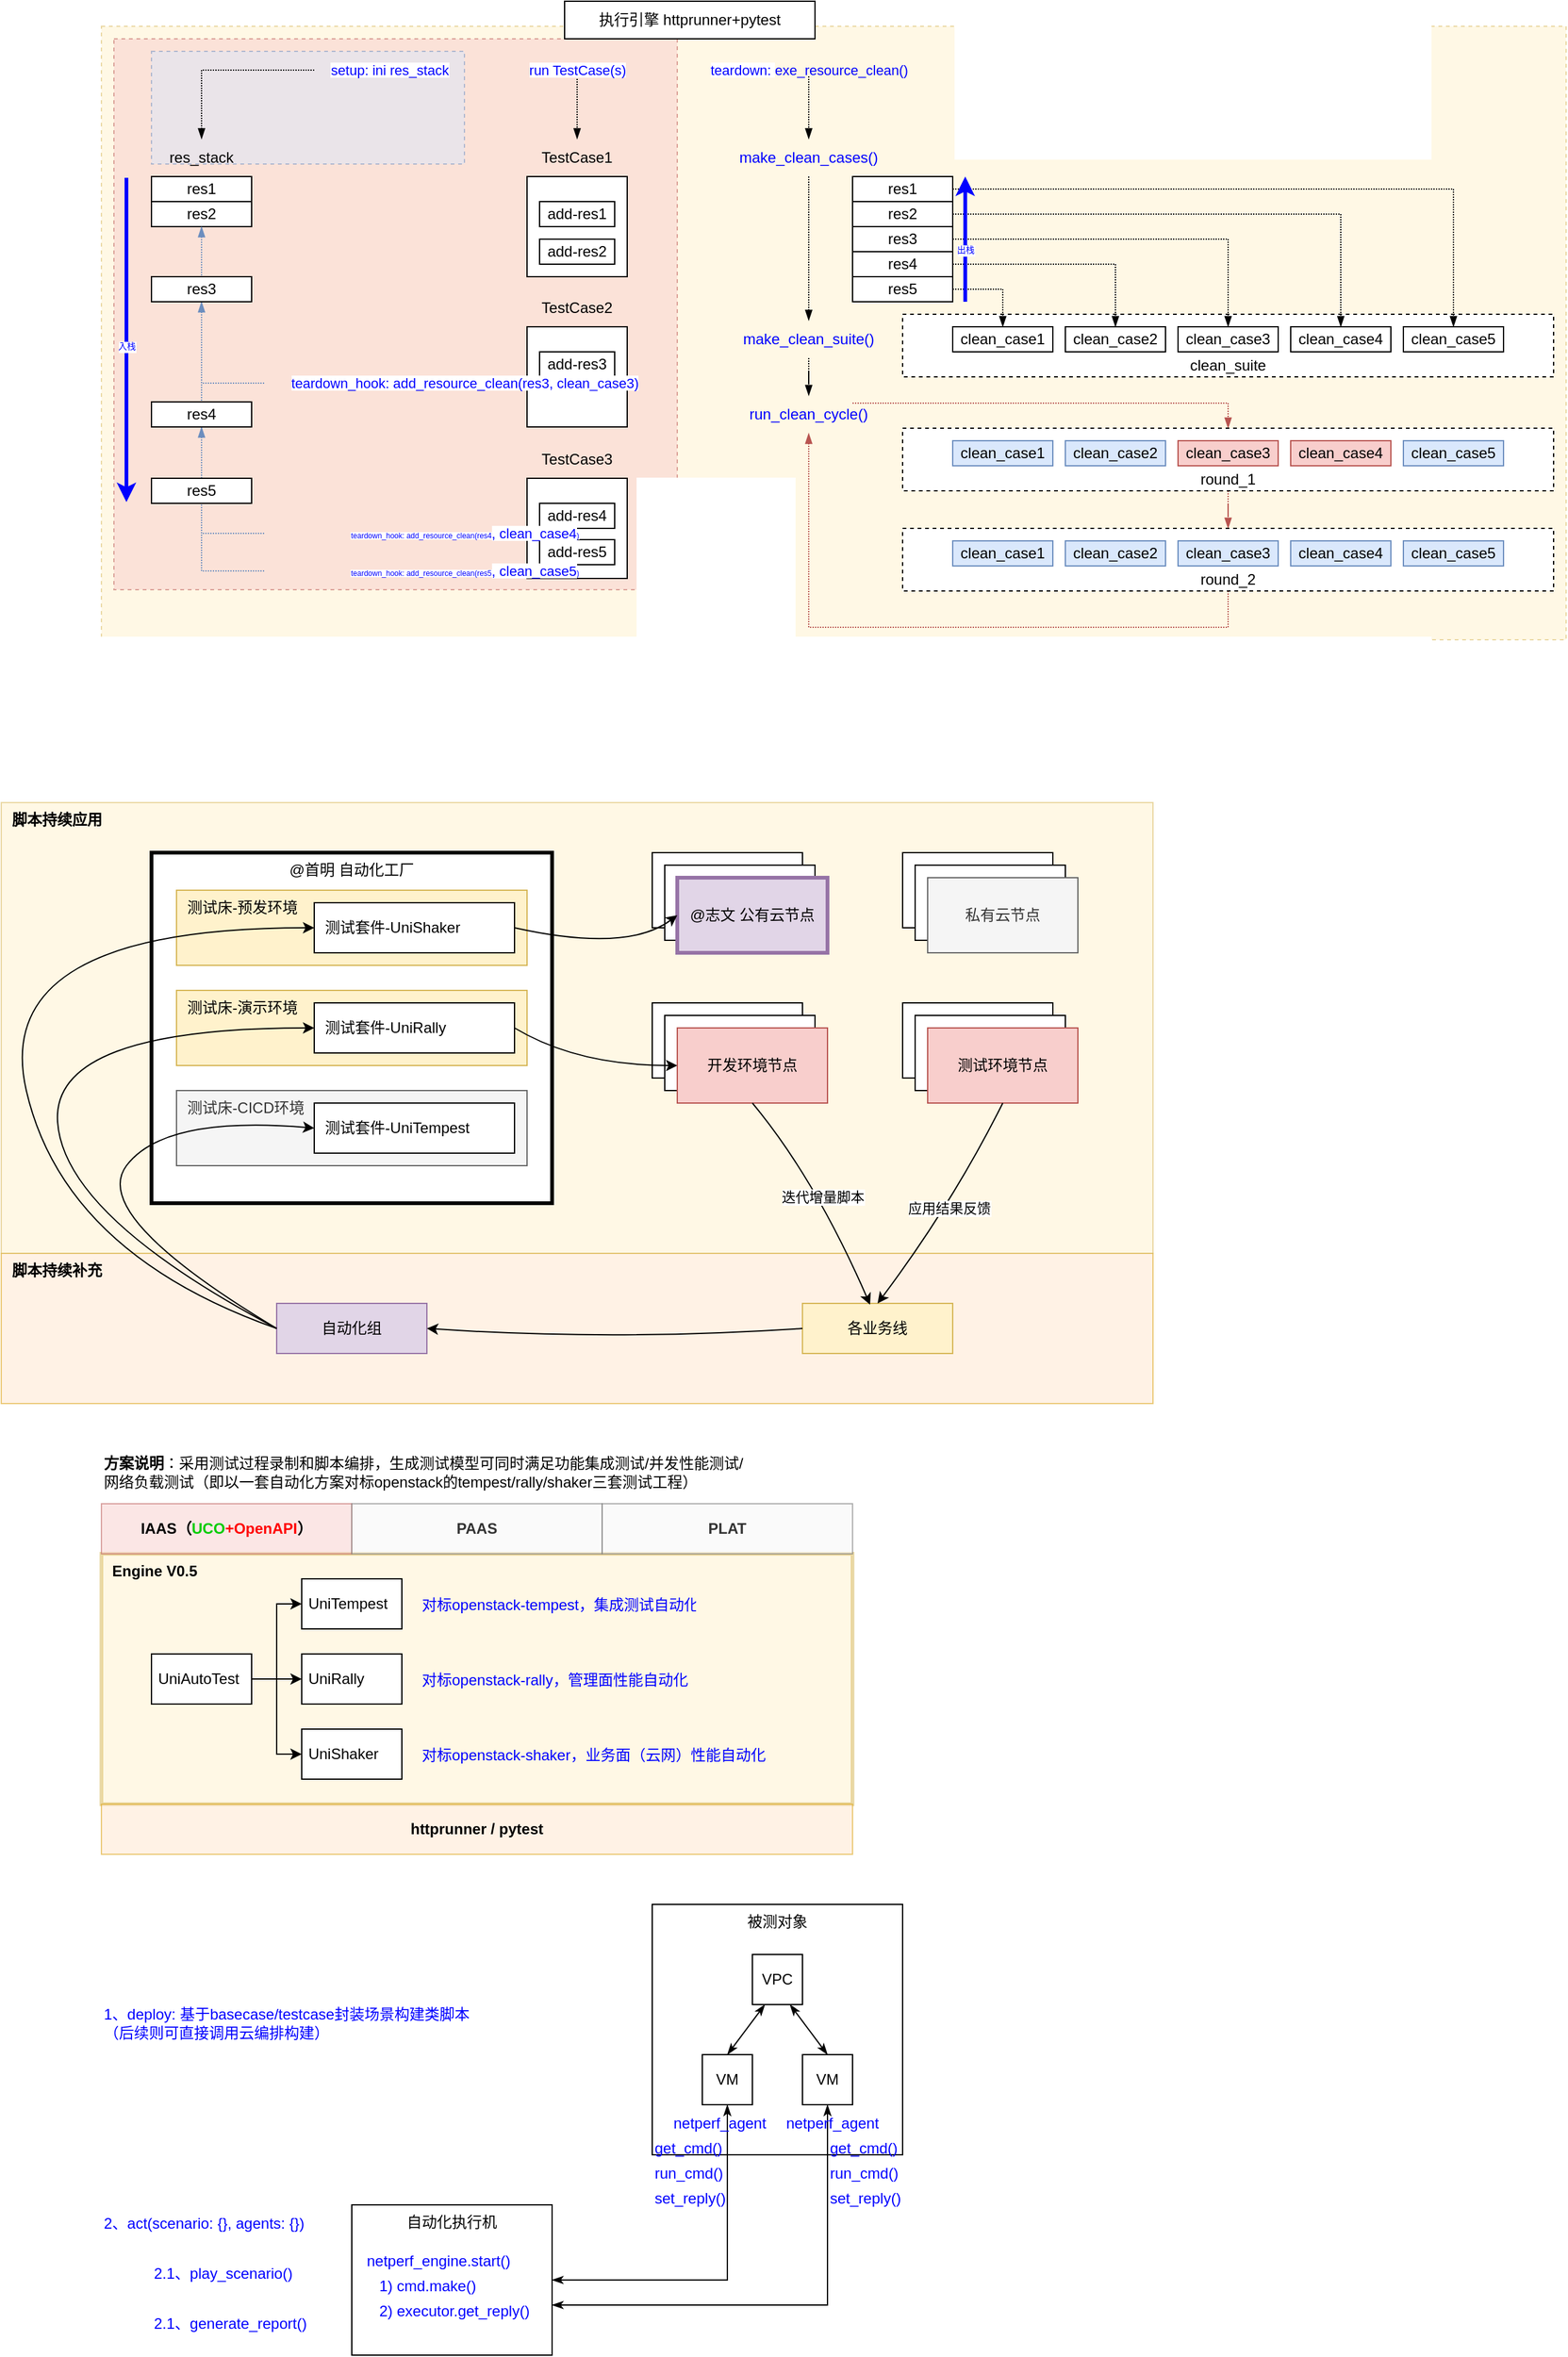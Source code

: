 <mxfile version="20.0.1" type="github">
  <diagram id="tJYI-PwVf6a4DiHToEBC" name="Page-1">
    <mxGraphModel dx="1446" dy="859" grid="1" gridSize="10" guides="1" tooltips="1" connect="1" arrows="1" fold="1" page="1" pageScale="1" pageWidth="4681" pageHeight="3300" math="0" shadow="0">
      <root>
        <mxCell id="0" />
        <mxCell id="1" parent="0" />
        <mxCell id="QwB-2bUipLfEEIExWKxn-86" value="&amp;nbsp; 脚本持续补充" style="rounded=0;whiteSpace=wrap;html=1;fillColor=#ffe6cc;strokeColor=#d79b00;opacity=50;align=left;verticalAlign=top;fontStyle=1" vertex="1" parent="1">
          <mxGeometry x="240" y="1200" width="920" height="120" as="geometry" />
        </mxCell>
        <mxCell id="QwB-2bUipLfEEIExWKxn-85" value="&amp;nbsp; 脚本持续应用" style="rounded=0;whiteSpace=wrap;html=1;fillColor=#fff2cc;strokeColor=#d6b656;opacity=50;align=left;verticalAlign=top;fontStyle=1" vertex="1" parent="1">
          <mxGeometry x="240" y="840" width="920" height="360" as="geometry" />
        </mxCell>
        <mxCell id="QwB-2bUipLfEEIExWKxn-65" value="被测对象" style="rounded=0;whiteSpace=wrap;html=1;align=center;verticalAlign=top;" vertex="1" parent="1">
          <mxGeometry x="760" y="1720" width="200" height="200" as="geometry" />
        </mxCell>
        <mxCell id="QwB-2bUipLfEEIExWKxn-44" value="&amp;nbsp; Engine V0.5" style="rounded=0;whiteSpace=wrap;html=1;fillColor=#fff2cc;strokeColor=#d6b656;opacity=50;align=left;verticalAlign=top;fontStyle=1;strokeWidth=3;" vertex="1" parent="1">
          <mxGeometry x="320" y="1440" width="600" height="200" as="geometry" />
        </mxCell>
        <mxCell id="ZSM1N3qtKj9A48DfGGsL-1" value="" style="rounded=0;whiteSpace=wrap;html=1;fontFamily=Courier New;fontSize=7;fillColor=#fff2cc;strokeColor=#d6b656;dashed=1;opacity=50;" parent="1" vertex="1">
          <mxGeometry x="320" y="220" width="1170" height="490" as="geometry" />
        </mxCell>
        <mxCell id="ZSM1N3qtKj9A48DfGGsL-2" value="" style="rounded=0;whiteSpace=wrap;html=1;fontFamily=Courier New;fontSize=7;fillColor=#f8cecc;strokeColor=#b85450;dashed=1;opacity=50;" parent="1" vertex="1">
          <mxGeometry x="330" y="230" width="450" height="440" as="geometry" />
        </mxCell>
        <mxCell id="ZSM1N3qtKj9A48DfGGsL-3" value="clean_suite" style="rounded=0;whiteSpace=wrap;html=1;dashed=1;verticalAlign=bottom;" parent="1" vertex="1">
          <mxGeometry x="960" y="450" width="520" height="50" as="geometry" />
        </mxCell>
        <mxCell id="ZSM1N3qtKj9A48DfGGsL-4" value="" style="rounded=0;whiteSpace=wrap;html=1;fontFamily=Courier New;fontSize=7;fillColor=#dae8fc;strokeColor=#6c8ebf;dashed=1;opacity=50;" parent="1" vertex="1">
          <mxGeometry x="360" y="240" width="250" height="90" as="geometry" />
        </mxCell>
        <mxCell id="ZSM1N3qtKj9A48DfGGsL-5" value="res1" style="rounded=0;whiteSpace=wrap;html=1;" parent="1" vertex="1">
          <mxGeometry x="360" y="340" width="80" height="20" as="geometry" />
        </mxCell>
        <mxCell id="ZSM1N3qtKj9A48DfGGsL-6" value="res2" style="rounded=0;whiteSpace=wrap;html=1;" parent="1" vertex="1">
          <mxGeometry x="360" y="360" width="80" height="20" as="geometry" />
        </mxCell>
        <mxCell id="ZSM1N3qtKj9A48DfGGsL-7" value="res_stack" style="text;html=1;strokeColor=none;fillColor=none;align=center;verticalAlign=middle;whiteSpace=wrap;rounded=0;fontSize=12;" parent="1" vertex="1">
          <mxGeometry x="370" y="310" width="60" height="30" as="geometry" />
        </mxCell>
        <mxCell id="ZSM1N3qtKj9A48DfGGsL-8" value="" style="whiteSpace=wrap;html=1;aspect=fixed;" parent="1" vertex="1">
          <mxGeometry x="660" y="340" width="80" height="80" as="geometry" />
        </mxCell>
        <mxCell id="ZSM1N3qtKj9A48DfGGsL-9" value="TestCase1" style="text;html=1;strokeColor=none;fillColor=none;align=center;verticalAlign=middle;whiteSpace=wrap;rounded=0;" parent="1" vertex="1">
          <mxGeometry x="670" y="310" width="60" height="30" as="geometry" />
        </mxCell>
        <mxCell id="ZSM1N3qtKj9A48DfGGsL-10" value="add-res1" style="rounded=0;whiteSpace=wrap;html=1;" parent="1" vertex="1">
          <mxGeometry x="670" y="360" width="60" height="20" as="geometry" />
        </mxCell>
        <mxCell id="ZSM1N3qtKj9A48DfGGsL-11" value="add-res2" style="rounded=0;whiteSpace=wrap;html=1;" parent="1" vertex="1">
          <mxGeometry x="670" y="390" width="60" height="20" as="geometry" />
        </mxCell>
        <mxCell id="ZSM1N3qtKj9A48DfGGsL-12" value="" style="whiteSpace=wrap;html=1;aspect=fixed;" parent="1" vertex="1">
          <mxGeometry x="660" y="460" width="80" height="80" as="geometry" />
        </mxCell>
        <mxCell id="ZSM1N3qtKj9A48DfGGsL-13" value="TestCase2" style="text;html=1;strokeColor=none;fillColor=none;align=center;verticalAlign=middle;whiteSpace=wrap;rounded=0;" parent="1" vertex="1">
          <mxGeometry x="670" y="430" width="60" height="30" as="geometry" />
        </mxCell>
        <mxCell id="ZSM1N3qtKj9A48DfGGsL-14" value="add-res3" style="rounded=0;whiteSpace=wrap;html=1;" parent="1" vertex="1">
          <mxGeometry x="670" y="480" width="60" height="20" as="geometry" />
        </mxCell>
        <mxCell id="ZSM1N3qtKj9A48DfGGsL-15" value="" style="whiteSpace=wrap;html=1;aspect=fixed;" parent="1" vertex="1">
          <mxGeometry x="660" y="581" width="80" height="80" as="geometry" />
        </mxCell>
        <mxCell id="ZSM1N3qtKj9A48DfGGsL-16" value="TestCase3" style="text;html=1;strokeColor=none;fillColor=none;align=center;verticalAlign=middle;whiteSpace=wrap;rounded=0;" parent="1" vertex="1">
          <mxGeometry x="670" y="551" width="60" height="30" as="geometry" />
        </mxCell>
        <mxCell id="ZSM1N3qtKj9A48DfGGsL-17" value="add-res4" style="rounded=0;whiteSpace=wrap;html=1;" parent="1" vertex="1">
          <mxGeometry x="670" y="601" width="60" height="20" as="geometry" />
        </mxCell>
        <mxCell id="ZSM1N3qtKj9A48DfGGsL-18" value="add-res5" style="rounded=0;whiteSpace=wrap;html=1;" parent="1" vertex="1">
          <mxGeometry x="670" y="630" width="60" height="20" as="geometry" />
        </mxCell>
        <mxCell id="ZSM1N3qtKj9A48DfGGsL-19" style="edgeStyle=orthogonalEdgeStyle;rounded=0;orthogonalLoop=1;jettySize=auto;html=1;entryX=0.5;entryY=1;entryDx=0;entryDy=0;dashed=1;dashPattern=1 1;fontFamily=Courier New;fontSize=7;fontColor=#0000FF;endArrow=blockThin;endFill=1;strokeWidth=1;fillColor=#dae8fc;strokeColor=#6c8ebf;" parent="1" source="ZSM1N3qtKj9A48DfGGsL-20" target="ZSM1N3qtKj9A48DfGGsL-6" edge="1">
          <mxGeometry relative="1" as="geometry">
            <Array as="points">
              <mxPoint x="400" y="505" />
            </Array>
          </mxGeometry>
        </mxCell>
        <mxCell id="ZSM1N3qtKj9A48DfGGsL-20" value="&lt;span style=&quot;font-size: 11px; background-color: rgb(255, 255, 255);&quot;&gt;teardown_hook: add_resource_clean(res3, clean_case3)&lt;/span&gt;" style="text;html=1;align=center;verticalAlign=middle;resizable=0;points=[];autosize=1;strokeColor=none;fillColor=none;fontSize=7;fontColor=#0000FF;" parent="1" vertex="1">
          <mxGeometry x="450" y="500" width="320" height="10" as="geometry" />
        </mxCell>
        <mxCell id="ZSM1N3qtKj9A48DfGGsL-21" style="edgeStyle=orthogonalEdgeStyle;rounded=0;orthogonalLoop=1;jettySize=auto;html=1;entryX=0.5;entryY=1;entryDx=0;entryDy=0;dashed=1;dashPattern=1 1;fontFamily=Courier New;fontSize=7;fontColor=#0000FF;endArrow=blockThin;endFill=1;strokeWidth=1;fillColor=#dae8fc;strokeColor=#6c8ebf;" parent="1" source="ZSM1N3qtKj9A48DfGGsL-22" target="ZSM1N3qtKj9A48DfGGsL-25" edge="1">
          <mxGeometry relative="1" as="geometry">
            <Array as="points">
              <mxPoint x="400" y="625" />
            </Array>
          </mxGeometry>
        </mxCell>
        <mxCell id="ZSM1N3qtKj9A48DfGGsL-22" value="&lt;span style=&quot;font-size: 6px; background-color: rgb(255, 255, 255);&quot;&gt;teardown_hook: add_resource_clean(res4&lt;/span&gt;&lt;span style=&quot;font-size: 11px; background-color: rgb(255, 255, 255);&quot;&gt;, clean_case4&lt;/span&gt;&lt;span style=&quot;font-size: 6px; background-color: rgb(255, 255, 255);&quot;&gt;)&lt;/span&gt;" style="text;html=1;align=center;verticalAlign=middle;resizable=0;points=[];autosize=1;strokeColor=none;fillColor=none;fontSize=6;fontColor=#0000FF;" parent="1" vertex="1">
          <mxGeometry x="450" y="620" width="320" height="10" as="geometry" />
        </mxCell>
        <mxCell id="ZSM1N3qtKj9A48DfGGsL-23" style="edgeStyle=orthogonalEdgeStyle;rounded=0;orthogonalLoop=1;jettySize=auto;html=1;entryX=0.5;entryY=1;entryDx=0;entryDy=0;dashed=1;dashPattern=1 1;fontFamily=Courier New;fontSize=7;fontColor=#0000FF;endArrow=blockThin;endFill=1;strokeWidth=1;fillColor=#dae8fc;strokeColor=#6c8ebf;" parent="1" source="ZSM1N3qtKj9A48DfGGsL-24" target="ZSM1N3qtKj9A48DfGGsL-26" edge="1">
          <mxGeometry relative="1" as="geometry">
            <Array as="points">
              <mxPoint x="400" y="655" />
            </Array>
          </mxGeometry>
        </mxCell>
        <mxCell id="ZSM1N3qtKj9A48DfGGsL-24" value="&lt;span style=&quot;font-size: 6px; background-color: rgb(255, 255, 255);&quot;&gt;teardown_hook: add_resource_clean(res5&lt;/span&gt;&lt;span style=&quot;font-size: 11px; background-color: rgb(255, 255, 255);&quot;&gt;, clean_case5&lt;/span&gt;&lt;span style=&quot;font-size: 6px; background-color: rgb(255, 255, 255);&quot;&gt;)&lt;/span&gt;" style="text;html=1;align=center;verticalAlign=middle;resizable=0;points=[];autosize=1;strokeColor=none;fillColor=none;fontSize=6;fontColor=#0000FF;" parent="1" vertex="1">
          <mxGeometry x="450" y="650" width="320" height="10" as="geometry" />
        </mxCell>
        <mxCell id="ZSM1N3qtKj9A48DfGGsL-25" value="res3" style="rounded=0;whiteSpace=wrap;html=1;" parent="1" vertex="1">
          <mxGeometry x="360" y="420" width="80" height="20" as="geometry" />
        </mxCell>
        <mxCell id="ZSM1N3qtKj9A48DfGGsL-26" value="res4" style="rounded=0;whiteSpace=wrap;html=1;" parent="1" vertex="1">
          <mxGeometry x="360" y="520" width="80" height="20" as="geometry" />
        </mxCell>
        <mxCell id="ZSM1N3qtKj9A48DfGGsL-27" value="res5" style="rounded=0;whiteSpace=wrap;html=1;" parent="1" vertex="1">
          <mxGeometry x="360" y="581" width="80" height="20" as="geometry" />
        </mxCell>
        <mxCell id="ZSM1N3qtKj9A48DfGGsL-28" style="edgeStyle=orthogonalEdgeStyle;rounded=0;orthogonalLoop=1;jettySize=auto;html=1;entryX=0.5;entryY=0;entryDx=0;entryDy=0;dashed=1;dashPattern=1 1;fontFamily=Courier New;fontSize=7;fontColor=#00CC00;endArrow=blockThin;endFill=1;strokeWidth=1;" parent="1" source="ZSM1N3qtKj9A48DfGGsL-29" target="ZSM1N3qtKj9A48DfGGsL-7" edge="1">
          <mxGeometry relative="1" as="geometry">
            <Array as="points">
              <mxPoint x="400" y="255" />
            </Array>
          </mxGeometry>
        </mxCell>
        <mxCell id="ZSM1N3qtKj9A48DfGGsL-29" value="&lt;span style=&quot;font-size: 11px; background-color: rgb(255, 255, 255);&quot;&gt;setup: ini res_stack&lt;/span&gt;" style="text;html=1;align=center;verticalAlign=middle;resizable=0;points=[];autosize=1;strokeColor=none;fillColor=none;fontSize=7;fontColor=#0000FF;" parent="1" vertex="1">
          <mxGeometry x="490" y="250" width="120" height="10" as="geometry" />
        </mxCell>
        <mxCell id="ZSM1N3qtKj9A48DfGGsL-30" style="edgeStyle=orthogonalEdgeStyle;rounded=0;orthogonalLoop=1;jettySize=auto;html=1;entryX=0.5;entryY=0;entryDx=0;entryDy=0;dashed=1;dashPattern=1 1;fontFamily=Courier New;fontSize=7;fontColor=#00CC00;endArrow=blockThin;endFill=1;strokeWidth=1;" parent="1" source="ZSM1N3qtKj9A48DfGGsL-31" target="ZSM1N3qtKj9A48DfGGsL-9" edge="1">
          <mxGeometry relative="1" as="geometry" />
        </mxCell>
        <mxCell id="ZSM1N3qtKj9A48DfGGsL-31" value="&lt;span style=&quot;font-size: 11px; background-color: rgb(255, 255, 255);&quot;&gt;run TestCase(s)&lt;/span&gt;" style="text;html=1;align=center;verticalAlign=middle;resizable=0;points=[];autosize=1;strokeColor=none;fillColor=none;fontSize=7;fontColor=#0000FF;" parent="1" vertex="1">
          <mxGeometry x="650" y="250" width="100" height="10" as="geometry" />
        </mxCell>
        <mxCell id="ZSM1N3qtKj9A48DfGGsL-32" style="edgeStyle=orthogonalEdgeStyle;rounded=0;orthogonalLoop=1;jettySize=auto;html=1;entryX=0.5;entryY=0;entryDx=0;entryDy=0;dashed=1;dashPattern=1 1;fontFamily=Courier New;fontSize=7;fontColor=#00CC00;endArrow=blockThin;endFill=1;strokeWidth=1;" parent="1" source="ZSM1N3qtKj9A48DfGGsL-33" target="ZSM1N3qtKj9A48DfGGsL-53" edge="1">
          <mxGeometry relative="1" as="geometry" />
        </mxCell>
        <mxCell id="ZSM1N3qtKj9A48DfGGsL-33" value="&lt;span style=&quot;font-size: 11px; background-color: rgb(255, 255, 255);&quot;&gt;teardown:&amp;nbsp;&lt;/span&gt;&lt;span style=&quot;font-size: 11px;&quot;&gt;exe_resource_clean()&lt;/span&gt;" style="text;html=1;align=center;verticalAlign=middle;resizable=0;points=[];autosize=1;strokeColor=none;fillColor=none;fontSize=7;fontColor=#0000FF;" parent="1" vertex="1">
          <mxGeometry x="790" y="250" width="190" height="10" as="geometry" />
        </mxCell>
        <mxCell id="ZSM1N3qtKj9A48DfGGsL-34" value="执行引擎 httprunner+pytest" style="rounded=0;whiteSpace=wrap;html=1;" parent="1" vertex="1">
          <mxGeometry x="690" y="200" width="200" height="30" as="geometry" />
        </mxCell>
        <mxCell id="ZSM1N3qtKj9A48DfGGsL-35" style="edgeStyle=orthogonalEdgeStyle;rounded=0;orthogonalLoop=1;jettySize=auto;html=1;dashed=1;dashPattern=1 1;fontFamily=Courier New;fontSize=7;fontColor=#00CC00;endArrow=blockThin;endFill=1;strokeWidth=1;" parent="1" source="ZSM1N3qtKj9A48DfGGsL-36" target="ZSM1N3qtKj9A48DfGGsL-55" edge="1">
          <mxGeometry relative="1" as="geometry" />
        </mxCell>
        <mxCell id="ZSM1N3qtKj9A48DfGGsL-36" value="make_clean_suite()" style="text;html=1;strokeColor=none;fillColor=none;align=center;verticalAlign=middle;whiteSpace=wrap;rounded=0;fontColor=#0000FF;" parent="1" vertex="1">
          <mxGeometry x="850" y="455" width="70" height="30" as="geometry" />
        </mxCell>
        <mxCell id="ZSM1N3qtKj9A48DfGGsL-37" style="edgeStyle=orthogonalEdgeStyle;rounded=0;orthogonalLoop=1;jettySize=auto;html=1;dashed=1;dashPattern=1 1;fontFamily=Courier New;fontSize=7;fontColor=#00CC00;endArrow=blockThin;endFill=1;strokeWidth=1;" parent="1" source="ZSM1N3qtKj9A48DfGGsL-38" target="ZSM1N3qtKj9A48DfGGsL-51" edge="1">
          <mxGeometry relative="1" as="geometry" />
        </mxCell>
        <mxCell id="ZSM1N3qtKj9A48DfGGsL-38" value="res1" style="rounded=0;whiteSpace=wrap;html=1;" parent="1" vertex="1">
          <mxGeometry x="920" y="340" width="80" height="20" as="geometry" />
        </mxCell>
        <mxCell id="ZSM1N3qtKj9A48DfGGsL-39" style="edgeStyle=orthogonalEdgeStyle;rounded=0;orthogonalLoop=1;jettySize=auto;html=1;dashed=1;dashPattern=1 1;fontFamily=Courier New;fontSize=7;fontColor=#00CC00;endArrow=blockThin;endFill=1;strokeWidth=1;" parent="1" source="ZSM1N3qtKj9A48DfGGsL-40" target="ZSM1N3qtKj9A48DfGGsL-50" edge="1">
          <mxGeometry relative="1" as="geometry" />
        </mxCell>
        <mxCell id="ZSM1N3qtKj9A48DfGGsL-40" value="res2" style="rounded=0;whiteSpace=wrap;html=1;" parent="1" vertex="1">
          <mxGeometry x="920" y="360" width="80" height="20" as="geometry" />
        </mxCell>
        <mxCell id="ZSM1N3qtKj9A48DfGGsL-41" style="edgeStyle=orthogonalEdgeStyle;rounded=0;orthogonalLoop=1;jettySize=auto;html=1;entryX=0.5;entryY=0;entryDx=0;entryDy=0;dashed=1;dashPattern=1 1;fontFamily=Courier New;fontSize=7;fontColor=#00CC00;endArrow=blockThin;endFill=1;strokeWidth=1;" parent="1" source="ZSM1N3qtKj9A48DfGGsL-42" target="ZSM1N3qtKj9A48DfGGsL-49" edge="1">
          <mxGeometry relative="1" as="geometry" />
        </mxCell>
        <mxCell id="ZSM1N3qtKj9A48DfGGsL-42" value="res3" style="rounded=0;whiteSpace=wrap;html=1;" parent="1" vertex="1">
          <mxGeometry x="920" y="380" width="80" height="20" as="geometry" />
        </mxCell>
        <mxCell id="ZSM1N3qtKj9A48DfGGsL-43" style="edgeStyle=orthogonalEdgeStyle;rounded=0;orthogonalLoop=1;jettySize=auto;html=1;entryX=0.5;entryY=0;entryDx=0;entryDy=0;dashed=1;dashPattern=1 1;fontFamily=Courier New;fontSize=7;fontColor=#00CC00;endArrow=blockThin;endFill=1;strokeWidth=1;" parent="1" source="ZSM1N3qtKj9A48DfGGsL-44" target="ZSM1N3qtKj9A48DfGGsL-48" edge="1">
          <mxGeometry relative="1" as="geometry" />
        </mxCell>
        <mxCell id="ZSM1N3qtKj9A48DfGGsL-44" value="res4" style="rounded=0;whiteSpace=wrap;html=1;" parent="1" vertex="1">
          <mxGeometry x="920" y="400" width="80" height="20" as="geometry" />
        </mxCell>
        <mxCell id="ZSM1N3qtKj9A48DfGGsL-45" style="edgeStyle=orthogonalEdgeStyle;rounded=0;orthogonalLoop=1;jettySize=auto;html=1;entryX=0.5;entryY=0;entryDx=0;entryDy=0;dashed=1;dashPattern=1 1;fontFamily=Courier New;fontSize=7;fontColor=#00CC00;endArrow=blockThin;endFill=1;strokeWidth=1;" parent="1" source="ZSM1N3qtKj9A48DfGGsL-46" target="ZSM1N3qtKj9A48DfGGsL-47" edge="1">
          <mxGeometry relative="1" as="geometry">
            <Array as="points">
              <mxPoint x="1040" y="430" />
            </Array>
          </mxGeometry>
        </mxCell>
        <mxCell id="ZSM1N3qtKj9A48DfGGsL-46" value="res5" style="rounded=0;whiteSpace=wrap;html=1;" parent="1" vertex="1">
          <mxGeometry x="920" y="420" width="80" height="20" as="geometry" />
        </mxCell>
        <mxCell id="ZSM1N3qtKj9A48DfGGsL-47" value="clean_case1" style="rounded=0;whiteSpace=wrap;html=1;" parent="1" vertex="1">
          <mxGeometry x="1000" y="460" width="80" height="20" as="geometry" />
        </mxCell>
        <mxCell id="ZSM1N3qtKj9A48DfGGsL-48" value="clean_case2" style="rounded=0;whiteSpace=wrap;html=1;" parent="1" vertex="1">
          <mxGeometry x="1090" y="460" width="80" height="20" as="geometry" />
        </mxCell>
        <mxCell id="ZSM1N3qtKj9A48DfGGsL-49" value="clean_case3" style="rounded=0;whiteSpace=wrap;html=1;" parent="1" vertex="1">
          <mxGeometry x="1180" y="460" width="80" height="20" as="geometry" />
        </mxCell>
        <mxCell id="ZSM1N3qtKj9A48DfGGsL-50" value="clean_case4" style="rounded=0;whiteSpace=wrap;html=1;" parent="1" vertex="1">
          <mxGeometry x="1270" y="460" width="80" height="20" as="geometry" />
        </mxCell>
        <mxCell id="ZSM1N3qtKj9A48DfGGsL-51" value="clean_case5" style="rounded=0;whiteSpace=wrap;html=1;" parent="1" vertex="1">
          <mxGeometry x="1360" y="460" width="80" height="20" as="geometry" />
        </mxCell>
        <mxCell id="ZSM1N3qtKj9A48DfGGsL-52" style="edgeStyle=orthogonalEdgeStyle;rounded=0;orthogonalLoop=1;jettySize=auto;html=1;dashed=1;dashPattern=1 1;fontFamily=Courier New;fontSize=7;fontColor=#00CC00;endArrow=blockThin;endFill=1;strokeWidth=1;" parent="1" source="ZSM1N3qtKj9A48DfGGsL-53" target="ZSM1N3qtKj9A48DfGGsL-36" edge="1">
          <mxGeometry relative="1" as="geometry" />
        </mxCell>
        <mxCell id="ZSM1N3qtKj9A48DfGGsL-53" value="make_clean_cases()" style="text;html=1;strokeColor=none;fillColor=none;align=center;verticalAlign=middle;whiteSpace=wrap;rounded=0;fontColor=#0000FF;" parent="1" vertex="1">
          <mxGeometry x="850" y="310" width="70" height="30" as="geometry" />
        </mxCell>
        <mxCell id="ZSM1N3qtKj9A48DfGGsL-54" style="edgeStyle=orthogonalEdgeStyle;rounded=0;orthogonalLoop=1;jettySize=auto;html=1;entryX=0.5;entryY=0;entryDx=0;entryDy=0;dashed=1;dashPattern=1 1;fontFamily=Courier New;fontSize=7;fontColor=#00CC00;endArrow=blockThin;endFill=1;strokeWidth=1;fillColor=#f8cecc;strokeColor=#b85450;" parent="1" source="ZSM1N3qtKj9A48DfGGsL-55" target="ZSM1N3qtKj9A48DfGGsL-57" edge="1">
          <mxGeometry relative="1" as="geometry">
            <Array as="points">
              <mxPoint x="1220" y="521" />
            </Array>
          </mxGeometry>
        </mxCell>
        <mxCell id="ZSM1N3qtKj9A48DfGGsL-55" value="run_clean_cycle()" style="text;html=1;strokeColor=none;fillColor=none;align=center;verticalAlign=middle;whiteSpace=wrap;rounded=0;fontColor=#0000FF;" parent="1" vertex="1">
          <mxGeometry x="850" y="515" width="70" height="30" as="geometry" />
        </mxCell>
        <mxCell id="ZSM1N3qtKj9A48DfGGsL-56" style="edgeStyle=orthogonalEdgeStyle;rounded=0;orthogonalLoop=1;jettySize=auto;html=1;entryX=0.5;entryY=0;entryDx=0;entryDy=0;dashed=1;dashPattern=1 1;fontFamily=Courier New;fontSize=7;fontColor=#00CC00;endArrow=blockThin;endFill=1;strokeWidth=1;fillColor=#f8cecc;strokeColor=#b85450;" parent="1" source="ZSM1N3qtKj9A48DfGGsL-57" target="ZSM1N3qtKj9A48DfGGsL-64" edge="1">
          <mxGeometry relative="1" as="geometry" />
        </mxCell>
        <mxCell id="ZSM1N3qtKj9A48DfGGsL-57" value="round_1" style="rounded=0;whiteSpace=wrap;html=1;dashed=1;verticalAlign=bottom;" parent="1" vertex="1">
          <mxGeometry x="960" y="541" width="520" height="50" as="geometry" />
        </mxCell>
        <mxCell id="ZSM1N3qtKj9A48DfGGsL-58" value="clean_case1" style="rounded=0;whiteSpace=wrap;html=1;fillColor=#dae8fc;strokeColor=#6c8ebf;" parent="1" vertex="1">
          <mxGeometry x="1000" y="551" width="80" height="20" as="geometry" />
        </mxCell>
        <mxCell id="ZSM1N3qtKj9A48DfGGsL-59" value="clean_case2" style="rounded=0;whiteSpace=wrap;html=1;fillColor=#dae8fc;strokeColor=#6c8ebf;" parent="1" vertex="1">
          <mxGeometry x="1090" y="551" width="80" height="20" as="geometry" />
        </mxCell>
        <mxCell id="ZSM1N3qtKj9A48DfGGsL-60" value="clean_case3" style="rounded=0;whiteSpace=wrap;html=1;fillColor=#f8cecc;strokeColor=#b85450;" parent="1" vertex="1">
          <mxGeometry x="1180" y="551" width="80" height="20" as="geometry" />
        </mxCell>
        <mxCell id="ZSM1N3qtKj9A48DfGGsL-61" value="clean_case4" style="rounded=0;whiteSpace=wrap;html=1;fillColor=#f8cecc;strokeColor=#b85450;" parent="1" vertex="1">
          <mxGeometry x="1270" y="551" width="80" height="20" as="geometry" />
        </mxCell>
        <mxCell id="ZSM1N3qtKj9A48DfGGsL-62" value="clean_case5" style="rounded=0;whiteSpace=wrap;html=1;fillColor=#dae8fc;strokeColor=#6c8ebf;" parent="1" vertex="1">
          <mxGeometry x="1360" y="551" width="80" height="20" as="geometry" />
        </mxCell>
        <mxCell id="ZSM1N3qtKj9A48DfGGsL-63" style="edgeStyle=orthogonalEdgeStyle;rounded=0;orthogonalLoop=1;jettySize=auto;html=1;entryX=0.5;entryY=1;entryDx=0;entryDy=0;dashed=1;dashPattern=1 1;fontFamily=Courier New;fontSize=7;fontColor=#00CC00;endArrow=blockThin;endFill=1;strokeWidth=1;exitX=0.5;exitY=1;exitDx=0;exitDy=0;fillColor=#f8cecc;strokeColor=#b85450;" parent="1" source="ZSM1N3qtKj9A48DfGGsL-64" target="ZSM1N3qtKj9A48DfGGsL-55" edge="1">
          <mxGeometry relative="1" as="geometry">
            <mxPoint x="960" y="720" as="sourcePoint" />
            <Array as="points">
              <mxPoint x="1220" y="700" />
              <mxPoint x="885" y="700" />
            </Array>
          </mxGeometry>
        </mxCell>
        <mxCell id="ZSM1N3qtKj9A48DfGGsL-64" value="round_2" style="rounded=0;whiteSpace=wrap;html=1;dashed=1;verticalAlign=bottom;" parent="1" vertex="1">
          <mxGeometry x="960" y="621" width="520" height="50" as="geometry" />
        </mxCell>
        <mxCell id="ZSM1N3qtKj9A48DfGGsL-65" value="clean_case1" style="rounded=0;whiteSpace=wrap;html=1;fillColor=#dae8fc;strokeColor=#6c8ebf;" parent="1" vertex="1">
          <mxGeometry x="1000" y="631" width="80" height="20" as="geometry" />
        </mxCell>
        <mxCell id="ZSM1N3qtKj9A48DfGGsL-66" value="clean_case2" style="rounded=0;whiteSpace=wrap;html=1;fillColor=#dae8fc;strokeColor=#6c8ebf;" parent="1" vertex="1">
          <mxGeometry x="1090" y="631" width="80" height="20" as="geometry" />
        </mxCell>
        <mxCell id="ZSM1N3qtKj9A48DfGGsL-67" value="clean_case3" style="rounded=0;whiteSpace=wrap;html=1;fillColor=#dae8fc;strokeColor=#6c8ebf;" parent="1" vertex="1">
          <mxGeometry x="1180" y="631" width="80" height="20" as="geometry" />
        </mxCell>
        <mxCell id="ZSM1N3qtKj9A48DfGGsL-68" value="clean_case4" style="rounded=0;whiteSpace=wrap;html=1;fillColor=#dae8fc;strokeColor=#6c8ebf;" parent="1" vertex="1">
          <mxGeometry x="1270" y="631" width="80" height="20" as="geometry" />
        </mxCell>
        <mxCell id="ZSM1N3qtKj9A48DfGGsL-69" value="clean_case5" style="rounded=0;whiteSpace=wrap;html=1;fillColor=#dae8fc;strokeColor=#6c8ebf;" parent="1" vertex="1">
          <mxGeometry x="1360" y="631" width="80" height="20" as="geometry" />
        </mxCell>
        <mxCell id="ZSM1N3qtKj9A48DfGGsL-70" value="" style="endArrow=classic;html=1;rounded=0;fontFamily=Courier New;fontSize=7;fontColor=#0000FF;strokeWidth=3;fillColor=#dae8fc;strokeColor=#0000FF;" parent="1" edge="1">
          <mxGeometry width="50" height="50" relative="1" as="geometry">
            <mxPoint x="340" y="341.0" as="sourcePoint" />
            <mxPoint x="340" y="600" as="targetPoint" />
          </mxGeometry>
        </mxCell>
        <mxCell id="ZSM1N3qtKj9A48DfGGsL-71" value="入栈" style="edgeLabel;html=1;align=center;verticalAlign=middle;resizable=0;points=[];fontSize=7;fontFamily=Courier New;fontColor=#0000FF;" parent="ZSM1N3qtKj9A48DfGGsL-70" vertex="1" connectable="0">
          <mxGeometry x="0.04" relative="1" as="geometry">
            <mxPoint as="offset" />
          </mxGeometry>
        </mxCell>
        <mxCell id="ZSM1N3qtKj9A48DfGGsL-72" value="" style="endArrow=classic;html=1;rounded=0;fontFamily=Courier New;fontSize=7;fontColor=#0000FF;strokeWidth=3;fillColor=#dae8fc;strokeColor=#0000FF;" parent="1" edge="1">
          <mxGeometry width="50" height="50" relative="1" as="geometry">
            <mxPoint x="1010" y="440" as="sourcePoint" />
            <mxPoint x="1010" y="340" as="targetPoint" />
          </mxGeometry>
        </mxCell>
        <mxCell id="ZSM1N3qtKj9A48DfGGsL-73" value="出栈" style="edgeLabel;html=1;align=center;verticalAlign=middle;resizable=0;points=[];fontSize=7;fontFamily=Courier New;fontColor=#0000FF;" parent="ZSM1N3qtKj9A48DfGGsL-72" vertex="1" connectable="0">
          <mxGeometry x="-0.171" relative="1" as="geometry">
            <mxPoint as="offset" />
          </mxGeometry>
        </mxCell>
        <mxCell id="QwB-2bUipLfEEIExWKxn-1" value="@首明 自动化工厂" style="rounded=0;whiteSpace=wrap;html=1;verticalAlign=top;strokeWidth=3;" vertex="1" parent="1">
          <mxGeometry x="360" y="880" width="320" height="280" as="geometry" />
        </mxCell>
        <mxCell id="QwB-2bUipLfEEIExWKxn-2" value="公有云节点" style="rounded=0;whiteSpace=wrap;html=1;" vertex="1" parent="1">
          <mxGeometry x="760" y="880" width="120" height="60" as="geometry" />
        </mxCell>
        <mxCell id="QwB-2bUipLfEEIExWKxn-3" value="私有云节点" style="rounded=0;whiteSpace=wrap;html=1;" vertex="1" parent="1">
          <mxGeometry x="960" y="880" width="120" height="60" as="geometry" />
        </mxCell>
        <mxCell id="QwB-2bUipLfEEIExWKxn-4" value="公有云节点" style="rounded=0;whiteSpace=wrap;html=1;" vertex="1" parent="1">
          <mxGeometry x="770" y="890" width="120" height="60" as="geometry" />
        </mxCell>
        <mxCell id="QwB-2bUipLfEEIExWKxn-5" value="@志文 公有云节点" style="rounded=0;whiteSpace=wrap;html=1;fillColor=#e1d5e7;strokeColor=#9673a6;strokeWidth=3;" vertex="1" parent="1">
          <mxGeometry x="780" y="900" width="120" height="60" as="geometry" />
        </mxCell>
        <mxCell id="QwB-2bUipLfEEIExWKxn-7" value="私有云节点" style="rounded=0;whiteSpace=wrap;html=1;" vertex="1" parent="1">
          <mxGeometry x="970" y="890" width="120" height="60" as="geometry" />
        </mxCell>
        <mxCell id="QwB-2bUipLfEEIExWKxn-8" value="私有云节点" style="rounded=0;whiteSpace=wrap;html=1;fillColor=#f5f5f5;fontColor=#333333;strokeColor=#666666;" vertex="1" parent="1">
          <mxGeometry x="980" y="900" width="120" height="60" as="geometry" />
        </mxCell>
        <mxCell id="QwB-2bUipLfEEIExWKxn-10" value="&amp;nbsp; 测试床-预发环境" style="rounded=0;whiteSpace=wrap;html=1;align=left;verticalAlign=top;fillColor=#fff2cc;strokeColor=#d6b656;" vertex="1" parent="1">
          <mxGeometry x="380" y="910" width="280" height="60" as="geometry" />
        </mxCell>
        <mxCell id="QwB-2bUipLfEEIExWKxn-11" value="&amp;nbsp; 测试床-演示环境" style="rounded=0;whiteSpace=wrap;html=1;align=left;verticalAlign=top;fillColor=#fff2cc;strokeColor=#d6b656;" vertex="1" parent="1">
          <mxGeometry x="380" y="990" width="280" height="60" as="geometry" />
        </mxCell>
        <mxCell id="QwB-2bUipLfEEIExWKxn-12" value="开发环境节点" style="rounded=0;whiteSpace=wrap;html=1;" vertex="1" parent="1">
          <mxGeometry x="760" y="1000" width="120" height="60" as="geometry" />
        </mxCell>
        <mxCell id="QwB-2bUipLfEEIExWKxn-14" value="开发环境节点" style="rounded=0;whiteSpace=wrap;html=1;" vertex="1" parent="1">
          <mxGeometry x="770" y="1010" width="120" height="60" as="geometry" />
        </mxCell>
        <mxCell id="QwB-2bUipLfEEIExWKxn-15" value="开发环境节点" style="rounded=0;whiteSpace=wrap;html=1;fillColor=#f8cecc;strokeColor=#b85450;" vertex="1" parent="1">
          <mxGeometry x="780" y="1020" width="120" height="60" as="geometry" />
        </mxCell>
        <mxCell id="QwB-2bUipLfEEIExWKxn-16" value="测试环境节点" style="rounded=0;whiteSpace=wrap;html=1;" vertex="1" parent="1">
          <mxGeometry x="960" y="1000" width="120" height="60" as="geometry" />
        </mxCell>
        <mxCell id="QwB-2bUipLfEEIExWKxn-17" value="测试环境节点" style="rounded=0;whiteSpace=wrap;html=1;" vertex="1" parent="1">
          <mxGeometry x="970" y="1010" width="120" height="60" as="geometry" />
        </mxCell>
        <mxCell id="QwB-2bUipLfEEIExWKxn-18" value="测试环境节点" style="rounded=0;whiteSpace=wrap;html=1;fillColor=#f8cecc;strokeColor=#b85450;" vertex="1" parent="1">
          <mxGeometry x="980" y="1020" width="120" height="60" as="geometry" />
        </mxCell>
        <mxCell id="QwB-2bUipLfEEIExWKxn-19" value="&amp;nbsp; 测试床-CICD环境" style="rounded=0;whiteSpace=wrap;html=1;align=left;verticalAlign=top;fillColor=#f5f5f5;fontColor=#333333;strokeColor=#666666;" vertex="1" parent="1">
          <mxGeometry x="380" y="1070" width="280" height="60" as="geometry" />
        </mxCell>
        <mxCell id="QwB-2bUipLfEEIExWKxn-20" value="&amp;nbsp; 测试套件-UniTempest" style="rounded=0;whiteSpace=wrap;html=1;align=left;" vertex="1" parent="1">
          <mxGeometry x="490" y="1080" width="160" height="40" as="geometry" />
        </mxCell>
        <mxCell id="QwB-2bUipLfEEIExWKxn-21" value="&amp;nbsp; 测试套件-UniRally" style="rounded=0;whiteSpace=wrap;html=1;align=left;" vertex="1" parent="1">
          <mxGeometry x="490" y="1000" width="160" height="40" as="geometry" />
        </mxCell>
        <mxCell id="QwB-2bUipLfEEIExWKxn-22" value="&amp;nbsp; 测试套件-UniShaker" style="rounded=0;whiteSpace=wrap;html=1;align=left;" vertex="1" parent="1">
          <mxGeometry x="490" y="920" width="160" height="40" as="geometry" />
        </mxCell>
        <mxCell id="QwB-2bUipLfEEIExWKxn-23" value="自动化组" style="rounded=0;whiteSpace=wrap;html=1;fillColor=#e1d5e7;strokeColor=#9673a6;" vertex="1" parent="1">
          <mxGeometry x="460" y="1240" width="120" height="40" as="geometry" />
        </mxCell>
        <mxCell id="QwB-2bUipLfEEIExWKxn-24" value="各业务线" style="rounded=0;whiteSpace=wrap;html=1;fillColor=#fff2cc;strokeColor=#d6b656;" vertex="1" parent="1">
          <mxGeometry x="880" y="1240" width="120" height="40" as="geometry" />
        </mxCell>
        <mxCell id="QwB-2bUipLfEEIExWKxn-25" value="" style="curved=1;endArrow=classic;html=1;rounded=0;exitX=0;exitY=0.5;exitDx=0;exitDy=0;entryX=0;entryY=0.5;entryDx=0;entryDy=0;" edge="1" parent="1" source="QwB-2bUipLfEEIExWKxn-23" target="QwB-2bUipLfEEIExWKxn-22">
          <mxGeometry width="50" height="50" relative="1" as="geometry">
            <mxPoint x="690" y="1230" as="sourcePoint" />
            <mxPoint x="740" y="1180" as="targetPoint" />
            <Array as="points">
              <mxPoint x="290" y="1200" />
              <mxPoint x="230" y="940" />
            </Array>
          </mxGeometry>
        </mxCell>
        <mxCell id="QwB-2bUipLfEEIExWKxn-26" value="" style="curved=1;endArrow=classic;html=1;rounded=0;exitX=0;exitY=0.5;exitDx=0;exitDy=0;entryX=0;entryY=0.5;entryDx=0;entryDy=0;" edge="1" parent="1" source="QwB-2bUipLfEEIExWKxn-23" target="QwB-2bUipLfEEIExWKxn-21">
          <mxGeometry width="50" height="50" relative="1" as="geometry">
            <mxPoint x="470" y="1270" as="sourcePoint" />
            <mxPoint x="500" y="950" as="targetPoint" />
            <Array as="points">
              <mxPoint x="290" y="1170" />
              <mxPoint x="280" y="1020" />
            </Array>
          </mxGeometry>
        </mxCell>
        <mxCell id="QwB-2bUipLfEEIExWKxn-27" value="" style="curved=1;endArrow=classic;html=1;rounded=0;exitX=0;exitY=0.5;exitDx=0;exitDy=0;entryX=0;entryY=0.5;entryDx=0;entryDy=0;" edge="1" parent="1" source="QwB-2bUipLfEEIExWKxn-23" target="QwB-2bUipLfEEIExWKxn-20">
          <mxGeometry width="50" height="50" relative="1" as="geometry">
            <mxPoint x="470" y="1270" as="sourcePoint" />
            <mxPoint x="500" y="1030" as="targetPoint" />
            <Array as="points">
              <mxPoint x="310" y="1170" />
              <mxPoint x="370" y="1090" />
            </Array>
          </mxGeometry>
        </mxCell>
        <mxCell id="QwB-2bUipLfEEIExWKxn-29" value="" style="curved=1;endArrow=classic;html=1;rounded=0;exitX=1;exitY=0.5;exitDx=0;exitDy=0;entryX=0;entryY=0.5;entryDx=0;entryDy=0;" edge="1" parent="1" source="QwB-2bUipLfEEIExWKxn-22" target="QwB-2bUipLfEEIExWKxn-5">
          <mxGeometry width="50" height="50" relative="1" as="geometry">
            <mxPoint x="690" y="1230" as="sourcePoint" />
            <mxPoint x="830" y="960" as="targetPoint" />
            <Array as="points">
              <mxPoint x="740" y="960" />
            </Array>
          </mxGeometry>
        </mxCell>
        <mxCell id="QwB-2bUipLfEEIExWKxn-30" value="" style="curved=1;endArrow=classic;html=1;rounded=0;exitX=1;exitY=0.5;exitDx=0;exitDy=0;entryX=0;entryY=0.5;entryDx=0;entryDy=0;" edge="1" parent="1" source="QwB-2bUipLfEEIExWKxn-21" target="QwB-2bUipLfEEIExWKxn-15">
          <mxGeometry width="50" height="50" relative="1" as="geometry">
            <mxPoint x="660" y="950" as="sourcePoint" />
            <mxPoint x="790" y="940" as="targetPoint" />
            <Array as="points">
              <mxPoint x="700" y="1050" />
            </Array>
          </mxGeometry>
        </mxCell>
        <mxCell id="QwB-2bUipLfEEIExWKxn-31" value="迭代增量脚本" style="curved=1;endArrow=classic;html=1;rounded=0;exitX=0.5;exitY=1;exitDx=0;exitDy=0;entryX=0.45;entryY=0.025;entryDx=0;entryDy=0;entryPerimeter=0;" edge="1" parent="1" source="QwB-2bUipLfEEIExWKxn-15" target="QwB-2bUipLfEEIExWKxn-24">
          <mxGeometry width="50" height="50" relative="1" as="geometry">
            <mxPoint x="660" y="1030" as="sourcePoint" />
            <mxPoint x="790" y="1060" as="targetPoint" />
            <Array as="points">
              <mxPoint x="890" y="1140" />
            </Array>
          </mxGeometry>
        </mxCell>
        <mxCell id="QwB-2bUipLfEEIExWKxn-32" value="应用结果反馈" style="curved=1;endArrow=classic;html=1;rounded=0;exitX=0.5;exitY=1;exitDx=0;exitDy=0;entryX=0.5;entryY=0;entryDx=0;entryDy=0;" edge="1" parent="1" source="QwB-2bUipLfEEIExWKxn-18" target="QwB-2bUipLfEEIExWKxn-24">
          <mxGeometry width="50" height="50" relative="1" as="geometry">
            <mxPoint x="850" y="1090" as="sourcePoint" />
            <mxPoint x="944" y="1251" as="targetPoint" />
            <Array as="points">
              <mxPoint x="1000" y="1160" />
            </Array>
          </mxGeometry>
        </mxCell>
        <mxCell id="QwB-2bUipLfEEIExWKxn-33" value="" style="curved=1;endArrow=classic;html=1;rounded=0;exitX=0;exitY=0.5;exitDx=0;exitDy=0;entryX=1;entryY=0.5;entryDx=0;entryDy=0;" edge="1" parent="1" source="QwB-2bUipLfEEIExWKxn-24" target="QwB-2bUipLfEEIExWKxn-23">
          <mxGeometry width="50" height="50" relative="1" as="geometry">
            <mxPoint x="850" y="1090" as="sourcePoint" />
            <mxPoint x="944" y="1251" as="targetPoint" />
            <Array as="points">
              <mxPoint x="730" y="1270" />
            </Array>
          </mxGeometry>
        </mxCell>
        <mxCell id="QwB-2bUipLfEEIExWKxn-38" style="edgeStyle=orthogonalEdgeStyle;rounded=0;orthogonalLoop=1;jettySize=auto;html=1;entryX=0;entryY=0.5;entryDx=0;entryDy=0;" edge="1" parent="1" source="QwB-2bUipLfEEIExWKxn-34" target="QwB-2bUipLfEEIExWKxn-35">
          <mxGeometry relative="1" as="geometry" />
        </mxCell>
        <mxCell id="QwB-2bUipLfEEIExWKxn-39" style="edgeStyle=orthogonalEdgeStyle;rounded=0;orthogonalLoop=1;jettySize=auto;html=1;entryX=0;entryY=0.5;entryDx=0;entryDy=0;" edge="1" parent="1" source="QwB-2bUipLfEEIExWKxn-34" target="QwB-2bUipLfEEIExWKxn-36">
          <mxGeometry relative="1" as="geometry" />
        </mxCell>
        <mxCell id="QwB-2bUipLfEEIExWKxn-40" style="edgeStyle=orthogonalEdgeStyle;rounded=0;orthogonalLoop=1;jettySize=auto;html=1;entryX=0;entryY=0.5;entryDx=0;entryDy=0;" edge="1" parent="1" source="QwB-2bUipLfEEIExWKxn-34" target="QwB-2bUipLfEEIExWKxn-37">
          <mxGeometry relative="1" as="geometry" />
        </mxCell>
        <mxCell id="QwB-2bUipLfEEIExWKxn-34" value="&amp;nbsp;UniAutoTest" style="rounded=0;whiteSpace=wrap;html=1;align=left;" vertex="1" parent="1">
          <mxGeometry x="360" y="1520" width="80" height="40" as="geometry" />
        </mxCell>
        <mxCell id="QwB-2bUipLfEEIExWKxn-35" value="&amp;nbsp;UniTempest" style="rounded=0;whiteSpace=wrap;html=1;align=left;" vertex="1" parent="1">
          <mxGeometry x="480" y="1460" width="80" height="40" as="geometry" />
        </mxCell>
        <mxCell id="QwB-2bUipLfEEIExWKxn-36" value="&amp;nbsp;UniRally" style="rounded=0;whiteSpace=wrap;html=1;align=left;" vertex="1" parent="1">
          <mxGeometry x="480" y="1520" width="80" height="40" as="geometry" />
        </mxCell>
        <mxCell id="QwB-2bUipLfEEIExWKxn-37" value="&amp;nbsp;UniShaker" style="rounded=0;whiteSpace=wrap;html=1;align=left;" vertex="1" parent="1">
          <mxGeometry x="480" y="1580" width="80" height="40" as="geometry" />
        </mxCell>
        <mxCell id="QwB-2bUipLfEEIExWKxn-41" value="对标openstack-tempest，集成测试自动化" style="text;strokeColor=none;fillColor=none;align=left;verticalAlign=middle;spacingLeft=4;spacingRight=4;overflow=hidden;points=[[0,0.5],[1,0.5]];portConstraint=eastwest;rotatable=0;fontColor=#0000FF;" vertex="1" parent="1">
          <mxGeometry x="570" y="1465" width="230" height="30" as="geometry" />
        </mxCell>
        <mxCell id="QwB-2bUipLfEEIExWKxn-42" value="对标openstack-rally，管理面性能自动化" style="text;strokeColor=none;fillColor=none;align=left;verticalAlign=middle;spacingLeft=4;spacingRight=4;overflow=hidden;points=[[0,0.5],[1,0.5]];portConstraint=eastwest;rotatable=0;fontColor=#0000FF;" vertex="1" parent="1">
          <mxGeometry x="570" y="1525" width="230" height="30" as="geometry" />
        </mxCell>
        <mxCell id="QwB-2bUipLfEEIExWKxn-43" value="对标openstack-shaker，业务面（云网）性能自动化" style="text;strokeColor=none;fillColor=none;align=left;verticalAlign=middle;spacingLeft=4;spacingRight=4;overflow=hidden;points=[[0,0.5],[1,0.5]];portConstraint=eastwest;rotatable=0;fontColor=#0000FF;" vertex="1" parent="1">
          <mxGeometry x="570" y="1585" width="300" height="30" as="geometry" />
        </mxCell>
        <mxCell id="QwB-2bUipLfEEIExWKxn-46" value="&lt;b&gt;方案说明&lt;/b&gt;：采用测试过程录制和脚本编排，生成测试模型可同时满足功能集成测试/并发性能测试/网络负载测试（即以一套自动化方案对标openstack的tempest/rally/shaker三套测试工程）" style="text;html=1;strokeColor=none;fillColor=none;align=left;verticalAlign=middle;whiteSpace=wrap;rounded=0;" vertex="1" parent="1">
          <mxGeometry x="320" y="1360" width="520" height="30" as="geometry" />
        </mxCell>
        <mxCell id="QwB-2bUipLfEEIExWKxn-49" value="1、deploy: 基于basecase/testcase封装场景构建类脚本&lt;br&gt;（后续则可直接调用云编排构建）" style="text;html=1;strokeColor=none;fillColor=none;align=left;verticalAlign=middle;whiteSpace=wrap;rounded=0;fontColor=#0000FF;" vertex="1" parent="1">
          <mxGeometry x="320" y="1800" width="360" height="30" as="geometry" />
        </mxCell>
        <mxCell id="QwB-2bUipLfEEIExWKxn-50" value="2、act(scenario: {}, agents: {})" style="text;html=1;strokeColor=none;fillColor=none;align=left;verticalAlign=middle;whiteSpace=wrap;rounded=0;fontColor=#0000FF;" vertex="1" parent="1">
          <mxGeometry x="320" y="1960" width="170" height="30" as="geometry" />
        </mxCell>
        <mxCell id="QwB-2bUipLfEEIExWKxn-52" value="IAAS（&lt;font color=&quot;#00cc00&quot;&gt;UCO&lt;/font&gt;&lt;font color=&quot;#ff0000&quot;&gt;+OpenAPI&lt;/font&gt;）" style="rounded=0;whiteSpace=wrap;html=1;fillColor=#f8cecc;strokeColor=#b85450;opacity=50;align=center;verticalAlign=middle;fontStyle=1" vertex="1" parent="1">
          <mxGeometry x="320" y="1400" width="200" height="40" as="geometry" />
        </mxCell>
        <mxCell id="QwB-2bUipLfEEIExWKxn-53" value="PAAS" style="rounded=0;whiteSpace=wrap;html=1;fillColor=#f5f5f5;strokeColor=#666666;opacity=50;align=center;verticalAlign=middle;fontColor=#333333;fontStyle=1" vertex="1" parent="1">
          <mxGeometry x="520" y="1400" width="200" height="40" as="geometry" />
        </mxCell>
        <mxCell id="QwB-2bUipLfEEIExWKxn-54" value="PLAT" style="rounded=0;whiteSpace=wrap;html=1;fillColor=#f5f5f5;strokeColor=#666666;opacity=50;align=center;verticalAlign=middle;fontColor=#333333;fontStyle=1" vertex="1" parent="1">
          <mxGeometry x="720" y="1400" width="200" height="40" as="geometry" />
        </mxCell>
        <mxCell id="QwB-2bUipLfEEIExWKxn-55" value="2.1、play_scenario()" style="text;html=1;strokeColor=none;fillColor=none;align=left;verticalAlign=middle;whiteSpace=wrap;rounded=0;fontColor=#0000FF;" vertex="1" parent="1">
          <mxGeometry x="360" y="2000" width="190" height="30" as="geometry" />
        </mxCell>
        <mxCell id="QwB-2bUipLfEEIExWKxn-56" value="2.1、generate_report()" style="text;html=1;strokeColor=none;fillColor=none;align=left;verticalAlign=middle;whiteSpace=wrap;rounded=0;fontColor=#0000FF;" vertex="1" parent="1">
          <mxGeometry x="360" y="2040" width="190" height="30" as="geometry" />
        </mxCell>
        <mxCell id="QwB-2bUipLfEEIExWKxn-71" style="edgeStyle=orthogonalEdgeStyle;rounded=0;orthogonalLoop=1;jettySize=auto;html=1;entryX=0.5;entryY=0;entryDx=0;entryDy=0;startArrow=classicThin;startFill=1;endArrow=classicThin;endFill=1;" edge="1" parent="1" source="QwB-2bUipLfEEIExWKxn-57" target="QwB-2bUipLfEEIExWKxn-67">
          <mxGeometry relative="1" as="geometry">
            <Array as="points">
              <mxPoint x="820" y="2020" />
            </Array>
          </mxGeometry>
        </mxCell>
        <mxCell id="QwB-2bUipLfEEIExWKxn-72" style="edgeStyle=orthogonalEdgeStyle;rounded=0;orthogonalLoop=1;jettySize=auto;html=1;startArrow=classicThin;startFill=1;endArrow=classicThin;endFill=1;" edge="1" parent="1" source="QwB-2bUipLfEEIExWKxn-57" target="QwB-2bUipLfEEIExWKxn-61">
          <mxGeometry relative="1" as="geometry">
            <Array as="points">
              <mxPoint x="900" y="2040" />
            </Array>
          </mxGeometry>
        </mxCell>
        <mxCell id="QwB-2bUipLfEEIExWKxn-57" value="自动化执行机" style="rounded=0;whiteSpace=wrap;html=1;align=center;verticalAlign=top;" vertex="1" parent="1">
          <mxGeometry x="520" y="1960" width="160" height="120" as="geometry" />
        </mxCell>
        <mxCell id="QwB-2bUipLfEEIExWKxn-59" value="VPC" style="rounded=0;whiteSpace=wrap;html=1;align=center;" vertex="1" parent="1">
          <mxGeometry x="840" y="1760" width="40" height="40" as="geometry" />
        </mxCell>
        <mxCell id="QwB-2bUipLfEEIExWKxn-60" value="VM" style="rounded=0;whiteSpace=wrap;html=1;align=center;" vertex="1" parent="1">
          <mxGeometry x="800" y="1840" width="40" height="40" as="geometry" />
        </mxCell>
        <mxCell id="QwB-2bUipLfEEIExWKxn-61" value="VM" style="rounded=0;whiteSpace=wrap;html=1;align=center;" vertex="1" parent="1">
          <mxGeometry x="880" y="1840" width="40" height="40" as="geometry" />
        </mxCell>
        <mxCell id="QwB-2bUipLfEEIExWKxn-63" value="" style="endArrow=classicThin;html=1;rounded=0;entryX=0.5;entryY=0;entryDx=0;entryDy=0;exitX=0.25;exitY=1;exitDx=0;exitDy=0;endFill=1;startArrow=classicThin;startFill=1;" edge="1" parent="1" source="QwB-2bUipLfEEIExWKxn-59" target="QwB-2bUipLfEEIExWKxn-60">
          <mxGeometry width="50" height="50" relative="1" as="geometry">
            <mxPoint x="600" y="1800" as="sourcePoint" />
            <mxPoint x="650" y="1750" as="targetPoint" />
          </mxGeometry>
        </mxCell>
        <mxCell id="QwB-2bUipLfEEIExWKxn-64" value="" style="endArrow=classicThin;html=1;rounded=0;entryX=0.5;entryY=0;entryDx=0;entryDy=0;exitX=0.75;exitY=1;exitDx=0;exitDy=0;endFill=1;startArrow=classicThin;startFill=1;" edge="1" parent="1" source="QwB-2bUipLfEEIExWKxn-59" target="QwB-2bUipLfEEIExWKxn-61">
          <mxGeometry width="50" height="50" relative="1" as="geometry">
            <mxPoint x="860" y="1810" as="sourcePoint" />
            <mxPoint x="830" y="1850" as="targetPoint" />
          </mxGeometry>
        </mxCell>
        <mxCell id="QwB-2bUipLfEEIExWKxn-66" value="netperf_engine.start()" style="text;html=1;strokeColor=none;fillColor=none;align=left;verticalAlign=middle;whiteSpace=wrap;rounded=0;fontColor=#0000FF;" vertex="1" parent="1">
          <mxGeometry x="530" y="1990" width="90" height="30" as="geometry" />
        </mxCell>
        <mxCell id="QwB-2bUipLfEEIExWKxn-67" value="netperf_agent" style="text;html=1;strokeColor=none;fillColor=none;align=left;verticalAlign=middle;whiteSpace=wrap;rounded=0;fontColor=#0000FF;" vertex="1" parent="1">
          <mxGeometry x="775" y="1880" width="90" height="30" as="geometry" />
        </mxCell>
        <mxCell id="QwB-2bUipLfEEIExWKxn-68" value="netperf_agent" style="text;html=1;strokeColor=none;fillColor=none;align=left;verticalAlign=middle;whiteSpace=wrap;rounded=0;fontColor=#0000FF;" vertex="1" parent="1">
          <mxGeometry x="865" y="1880" width="90" height="30" as="geometry" />
        </mxCell>
        <mxCell id="QwB-2bUipLfEEIExWKxn-69" value="1) cmd.make()" style="text;html=1;strokeColor=none;fillColor=none;align=left;verticalAlign=middle;whiteSpace=wrap;rounded=0;fontColor=#0000FF;" vertex="1" parent="1">
          <mxGeometry x="540" y="2010" width="90" height="30" as="geometry" />
        </mxCell>
        <mxCell id="QwB-2bUipLfEEIExWKxn-70" value="2) executor.get_reply()" style="text;html=1;strokeColor=none;fillColor=none;align=left;verticalAlign=middle;whiteSpace=wrap;rounded=0;fontColor=#0000FF;" vertex="1" parent="1">
          <mxGeometry x="540" y="2030" width="130" height="30" as="geometry" />
        </mxCell>
        <mxCell id="QwB-2bUipLfEEIExWKxn-74" value="get_cmd()" style="text;html=1;strokeColor=none;fillColor=none;align=left;verticalAlign=middle;whiteSpace=wrap;rounded=0;fontColor=#0000FF;" vertex="1" parent="1">
          <mxGeometry x="760" y="1900" width="130" height="30" as="geometry" />
        </mxCell>
        <mxCell id="QwB-2bUipLfEEIExWKxn-75" value="run_cmd()" style="text;html=1;strokeColor=none;fillColor=none;align=left;verticalAlign=middle;whiteSpace=wrap;rounded=0;fontColor=#0000FF;" vertex="1" parent="1">
          <mxGeometry x="760" y="1920" width="130" height="30" as="geometry" />
        </mxCell>
        <mxCell id="QwB-2bUipLfEEIExWKxn-76" value="set_reply()" style="text;html=1;strokeColor=none;fillColor=none;align=left;verticalAlign=middle;whiteSpace=wrap;rounded=0;fontColor=#0000FF;" vertex="1" parent="1">
          <mxGeometry x="760" y="1940" width="130" height="30" as="geometry" />
        </mxCell>
        <mxCell id="QwB-2bUipLfEEIExWKxn-77" value="get_cmd()" style="text;html=1;strokeColor=none;fillColor=none;align=left;verticalAlign=middle;whiteSpace=wrap;rounded=0;fontColor=#0000FF;" vertex="1" parent="1">
          <mxGeometry x="900" y="1900" width="130" height="30" as="geometry" />
        </mxCell>
        <mxCell id="QwB-2bUipLfEEIExWKxn-78" value="run_cmd()" style="text;html=1;strokeColor=none;fillColor=none;align=left;verticalAlign=middle;whiteSpace=wrap;rounded=0;fontColor=#0000FF;" vertex="1" parent="1">
          <mxGeometry x="900" y="1920" width="130" height="30" as="geometry" />
        </mxCell>
        <mxCell id="QwB-2bUipLfEEIExWKxn-79" value="set_reply()" style="text;html=1;strokeColor=none;fillColor=none;align=left;verticalAlign=middle;whiteSpace=wrap;rounded=0;fontColor=#0000FF;" vertex="1" parent="1">
          <mxGeometry x="900" y="1940" width="130" height="30" as="geometry" />
        </mxCell>
        <mxCell id="QwB-2bUipLfEEIExWKxn-84" value="httprunner / pytest" style="rounded=0;whiteSpace=wrap;html=1;fillColor=#ffe6cc;strokeColor=#d79b00;opacity=50;align=center;verticalAlign=middle;fontStyle=1" vertex="1" parent="1">
          <mxGeometry x="320" y="1640" width="600" height="40" as="geometry" />
        </mxCell>
      </root>
    </mxGraphModel>
  </diagram>
</mxfile>
